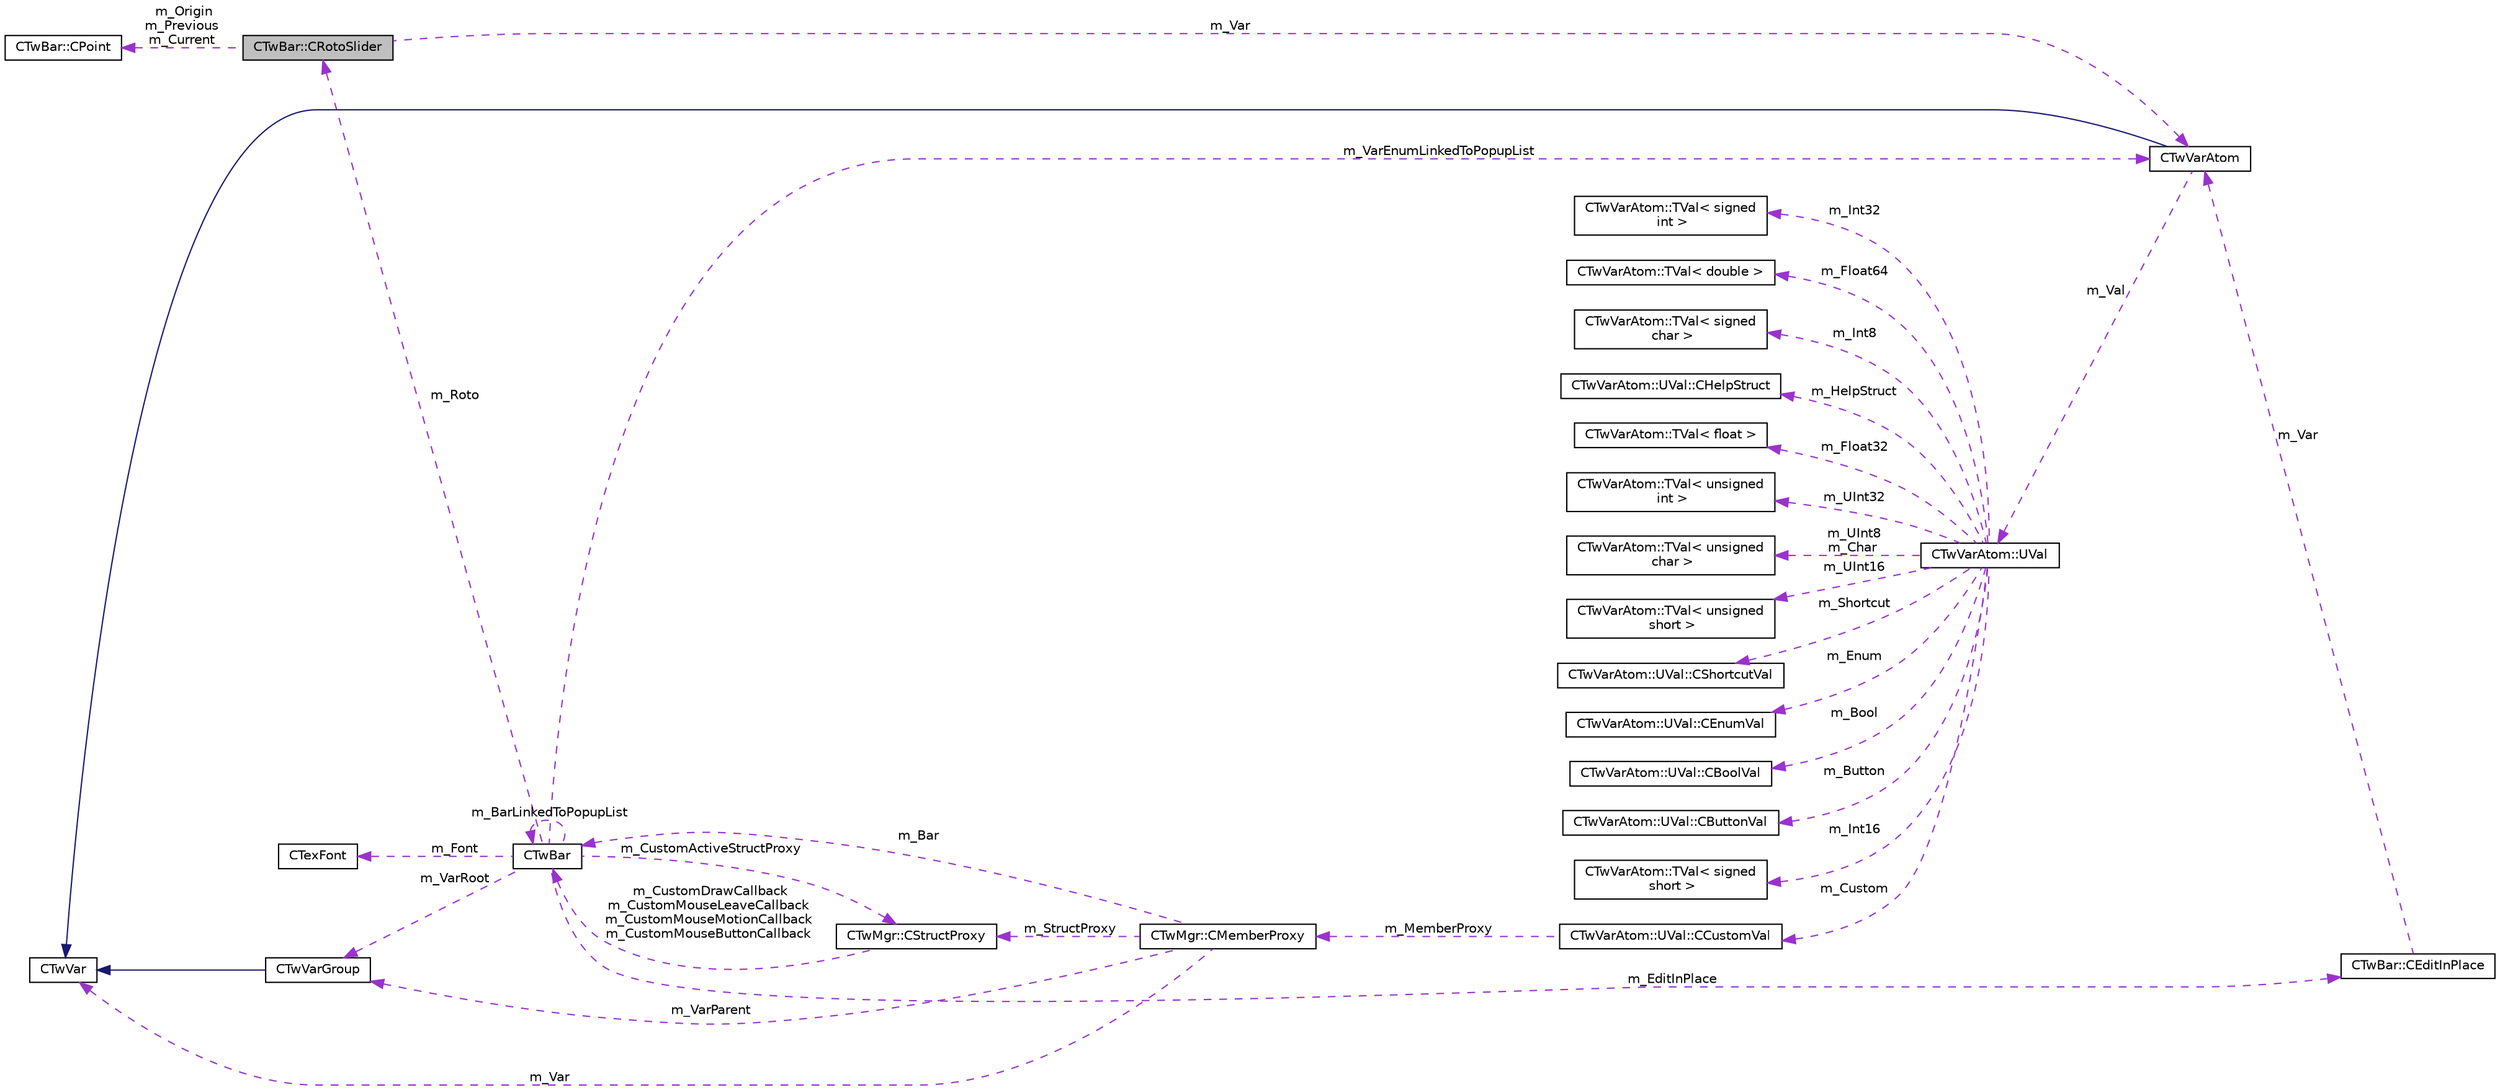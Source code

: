 digraph "CTwBar::CRotoSlider"
{
  edge [fontname="Helvetica",fontsize="10",labelfontname="Helvetica",labelfontsize="10"];
  node [fontname="Helvetica",fontsize="10",shape=record];
  rankdir="LR";
  Node1 [label="CTwBar::CRotoSlider",height=0.2,width=0.4,color="black", fillcolor="grey75", style="filled", fontcolor="black"];
  Node2 -> Node1 [dir="back",color="darkorchid3",fontsize="10",style="dashed",label=" m_Origin\nm_Previous\nm_Current" ,fontname="Helvetica"];
  Node2 [label="CTwBar::CPoint",height=0.2,width=0.4,color="black", fillcolor="white", style="filled",URL="$struct_c_tw_bar_1_1_c_point.html"];
  Node3 -> Node1 [dir="back",color="darkorchid3",fontsize="10",style="dashed",label=" m_Var" ,fontname="Helvetica"];
  Node3 [label="CTwVarAtom",height=0.2,width=0.4,color="black", fillcolor="white", style="filled",URL="$struct_c_tw_var_atom.html"];
  Node4 -> Node3 [dir="back",color="midnightblue",fontsize="10",style="solid",fontname="Helvetica"];
  Node4 [label="CTwVar",height=0.2,width=0.4,color="black", fillcolor="white", style="filled",URL="$struct_c_tw_var.html"];
  Node5 -> Node3 [dir="back",color="darkorchid3",fontsize="10",style="dashed",label=" m_Val" ,fontname="Helvetica"];
  Node5 [label="CTwVarAtom::UVal",height=0.2,width=0.4,color="black", fillcolor="white", style="filled",URL="$union_c_tw_var_atom_1_1_u_val.html"];
  Node6 -> Node5 [dir="back",color="darkorchid3",fontsize="10",style="dashed",label=" m_Int16" ,fontname="Helvetica"];
  Node6 [label="CTwVarAtom::TVal\< signed\l short \>",height=0.2,width=0.4,color="black", fillcolor="white", style="filled",URL="$struct_c_tw_var_atom_1_1_t_val.html"];
  Node7 -> Node5 [dir="back",color="darkorchid3",fontsize="10",style="dashed",label=" m_Int32" ,fontname="Helvetica"];
  Node7 [label="CTwVarAtom::TVal\< signed\l int \>",height=0.2,width=0.4,color="black", fillcolor="white", style="filled",URL="$struct_c_tw_var_atom_1_1_t_val.html"];
  Node8 -> Node5 [dir="back",color="darkorchid3",fontsize="10",style="dashed",label=" m_Float64" ,fontname="Helvetica"];
  Node8 [label="CTwVarAtom::TVal\< double \>",height=0.2,width=0.4,color="black", fillcolor="white", style="filled",URL="$struct_c_tw_var_atom_1_1_t_val.html"];
  Node9 -> Node5 [dir="back",color="darkorchid3",fontsize="10",style="dashed",label=" m_Int8" ,fontname="Helvetica"];
  Node9 [label="CTwVarAtom::TVal\< signed\l char \>",height=0.2,width=0.4,color="black", fillcolor="white", style="filled",URL="$struct_c_tw_var_atom_1_1_t_val.html"];
  Node10 -> Node5 [dir="back",color="darkorchid3",fontsize="10",style="dashed",label=" m_HelpStruct" ,fontname="Helvetica"];
  Node10 [label="CTwVarAtom::UVal::CHelpStruct",height=0.2,width=0.4,color="black", fillcolor="white", style="filled",URL="$struct_c_tw_var_atom_1_1_u_val_1_1_c_help_struct.html"];
  Node11 -> Node5 [dir="back",color="darkorchid3",fontsize="10",style="dashed",label=" m_Float32" ,fontname="Helvetica"];
  Node11 [label="CTwVarAtom::TVal\< float \>",height=0.2,width=0.4,color="black", fillcolor="white", style="filled",URL="$struct_c_tw_var_atom_1_1_t_val.html"];
  Node12 -> Node5 [dir="back",color="darkorchid3",fontsize="10",style="dashed",label=" m_UInt32" ,fontname="Helvetica"];
  Node12 [label="CTwVarAtom::TVal\< unsigned\l int \>",height=0.2,width=0.4,color="black", fillcolor="white", style="filled",URL="$struct_c_tw_var_atom_1_1_t_val.html"];
  Node13 -> Node5 [dir="back",color="darkorchid3",fontsize="10",style="dashed",label=" m_UInt8\nm_Char" ,fontname="Helvetica"];
  Node13 [label="CTwVarAtom::TVal\< unsigned\l char \>",height=0.2,width=0.4,color="black", fillcolor="white", style="filled",URL="$struct_c_tw_var_atom_1_1_t_val.html"];
  Node14 -> Node5 [dir="back",color="darkorchid3",fontsize="10",style="dashed",label=" m_UInt16" ,fontname="Helvetica"];
  Node14 [label="CTwVarAtom::TVal\< unsigned\l short \>",height=0.2,width=0.4,color="black", fillcolor="white", style="filled",URL="$struct_c_tw_var_atom_1_1_t_val.html"];
  Node15 -> Node5 [dir="back",color="darkorchid3",fontsize="10",style="dashed",label=" m_Custom" ,fontname="Helvetica"];
  Node15 [label="CTwVarAtom::UVal::CCustomVal",height=0.2,width=0.4,color="black", fillcolor="white", style="filled",URL="$struct_c_tw_var_atom_1_1_u_val_1_1_c_custom_val.html"];
  Node16 -> Node15 [dir="back",color="darkorchid3",fontsize="10",style="dashed",label=" m_MemberProxy" ,fontname="Helvetica"];
  Node16 [label="CTwMgr::CMemberProxy",height=0.2,width=0.4,color="black", fillcolor="white", style="filled",URL="$struct_c_tw_mgr_1_1_c_member_proxy.html"];
  Node17 -> Node16 [dir="back",color="darkorchid3",fontsize="10",style="dashed",label=" m_VarParent" ,fontname="Helvetica"];
  Node17 [label="CTwVarGroup",height=0.2,width=0.4,color="black", fillcolor="white", style="filled",URL="$struct_c_tw_var_group.html"];
  Node4 -> Node17 [dir="back",color="midnightblue",fontsize="10",style="solid",fontname="Helvetica"];
  Node4 -> Node16 [dir="back",color="darkorchid3",fontsize="10",style="dashed",label=" m_Var" ,fontname="Helvetica"];
  Node18 -> Node16 [dir="back",color="darkorchid3",fontsize="10",style="dashed",label=" m_StructProxy" ,fontname="Helvetica"];
  Node18 [label="CTwMgr::CStructProxy",height=0.2,width=0.4,color="black", fillcolor="white", style="filled",URL="$struct_c_tw_mgr_1_1_c_struct_proxy.html"];
  Node19 -> Node18 [dir="back",color="darkorchid3",fontsize="10",style="dashed",label=" m_CustomDrawCallback\nm_CustomMouseLeaveCallback\nm_CustomMouseMotionCallback\nm_CustomMouseButtonCallback" ,fontname="Helvetica"];
  Node19 [label="CTwBar",height=0.2,width=0.4,color="black", fillcolor="white", style="filled",URL="$struct_c_tw_bar.html"];
  Node17 -> Node19 [dir="back",color="darkorchid3",fontsize="10",style="dashed",label=" m_VarRoot" ,fontname="Helvetica"];
  Node18 -> Node19 [dir="back",color="darkorchid3",fontsize="10",style="dashed",label=" m_CustomActiveStructProxy" ,fontname="Helvetica"];
  Node20 -> Node19 [dir="back",color="darkorchid3",fontsize="10",style="dashed",label=" m_Font" ,fontname="Helvetica"];
  Node20 [label="CTexFont",height=0.2,width=0.4,color="black", fillcolor="white", style="filled",URL="$struct_c_tex_font.html"];
  Node21 -> Node19 [dir="back",color="darkorchid3",fontsize="10",style="dashed",label=" m_EditInPlace" ,fontname="Helvetica"];
  Node21 [label="CTwBar::CEditInPlace",height=0.2,width=0.4,color="black", fillcolor="white", style="filled",URL="$struct_c_tw_bar_1_1_c_edit_in_place.html"];
  Node3 -> Node21 [dir="back",color="darkorchid3",fontsize="10",style="dashed",label=" m_Var" ,fontname="Helvetica"];
  Node3 -> Node19 [dir="back",color="darkorchid3",fontsize="10",style="dashed",label=" m_VarEnumLinkedToPopupList" ,fontname="Helvetica"];
  Node1 -> Node19 [dir="back",color="darkorchid3",fontsize="10",style="dashed",label=" m_Roto" ,fontname="Helvetica"];
  Node19 -> Node19 [dir="back",color="darkorchid3",fontsize="10",style="dashed",label=" m_BarLinkedToPopupList" ,fontname="Helvetica"];
  Node19 -> Node16 [dir="back",color="darkorchid3",fontsize="10",style="dashed",label=" m_Bar" ,fontname="Helvetica"];
  Node22 -> Node5 [dir="back",color="darkorchid3",fontsize="10",style="dashed",label=" m_Bool" ,fontname="Helvetica"];
  Node22 [label="CTwVarAtom::UVal::CBoolVal",height=0.2,width=0.4,color="black", fillcolor="white", style="filled",URL="$struct_c_tw_var_atom_1_1_u_val_1_1_c_bool_val.html"];
  Node23 -> Node5 [dir="back",color="darkorchid3",fontsize="10",style="dashed",label=" m_Shortcut" ,fontname="Helvetica"];
  Node23 [label="CTwVarAtom::UVal::CShortcutVal",height=0.2,width=0.4,color="black", fillcolor="white", style="filled",URL="$struct_c_tw_var_atom_1_1_u_val_1_1_c_shortcut_val.html"];
  Node24 -> Node5 [dir="back",color="darkorchid3",fontsize="10",style="dashed",label=" m_Enum" ,fontname="Helvetica"];
  Node24 [label="CTwVarAtom::UVal::CEnumVal",height=0.2,width=0.4,color="black", fillcolor="white", style="filled",URL="$struct_c_tw_var_atom_1_1_u_val_1_1_c_enum_val.html"];
  Node25 -> Node5 [dir="back",color="darkorchid3",fontsize="10",style="dashed",label=" m_Button" ,fontname="Helvetica"];
  Node25 [label="CTwVarAtom::UVal::CButtonVal",height=0.2,width=0.4,color="black", fillcolor="white", style="filled",URL="$struct_c_tw_var_atom_1_1_u_val_1_1_c_button_val.html"];
}
